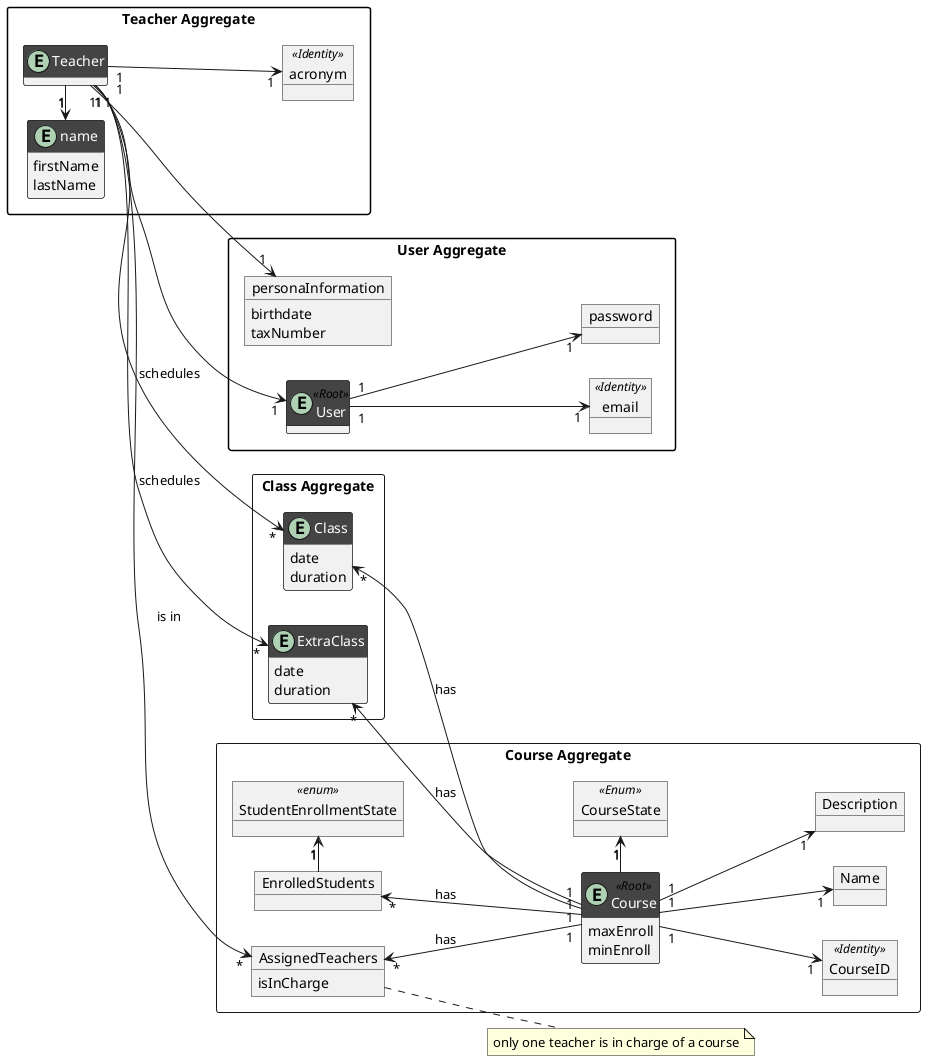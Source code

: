 @startuml
hide methods
left to right direction
skinparam classAttributeIconSize 0
skinparam classFontColor automatic
skinparam classHeaderBackgroundColor #4
skinparam packageStyle rectangle


'//--//--//--//--//--/ User /--//--//--//--//--//--//

package "User Aggregate"{

    Entity User <<Root>> {
    }

    Object email <<Identity>> {
    }

    Object personaInformation {
        birthdate
        taxNumber
    }

    Object password{
    }

}

package "Teacher Aggregate" {

    Entity designationTeacher as "name"{
    firstName
    lastName
    }

    Entity Teacher {
    }

    Object acronym <<Identity>>{
    }

    Teacher "1" -l-> "1" designationTeacher
}

'//--//--//--//--//--/ Course /--//--//--//--//--//--//
package "Course Aggregate" <<Rectangle>> {

Entity Course <<Root>>
{
    maxEnroll
    minEnroll
}

Object CourseID <<Identity>>{
}

Object Name {
}

Object CourseState <<enum>> {
}
Object StudentEnrollmentState <<enum>> {
}

Object Description {
}


Object EnrolledStudents {
}

Object AssignedTeachers{
    isInCharge
}

Object CourseState <<Enum>> {

}

}

package "Class Aggregate" <<Rectangle>> {
    Entity Class
    {
        date
        duration
    }

    Entity ExtraClass
    {
        date
        duration
    }
}

'//--//--//

'//--//--//--//--//--/ User /--//--//--//--//--//--//

    User "1" <-- "1" Teacher

    User "1" --> "1" password
    Teacher "1" --> "1"acronym
    User "1"-->"1" email

    Teacher "1" --> "1" personaInformation

'//--//--//--//--//--/ Exam /--//--//--//--//--//--//

'//--//--//--//--//--/ Board /--//--//--//--//--//--//

'//--//--//--//--//--/ Meeting /--//--//--//--//--//--//

'//--//--//--//--//--/ Course /--//--//--//--//--//--//

    Class "*" <--l- "1" Course : has
    ExtraClass "*" <-- "1" Course : has
    Teacher "1" --> "*" Class : schedules
    Teacher "1" --> "*" ExtraClass : schedules
    Teacher "1" --> "*" AssignedTeachers : is in
    AssignedTeachers "*" <-- "1" Course : has
    EnrolledStudents "*" <-- "1" Course : has
    Course "1"-r->"1" CourseState
    Course "1" --> "1" CourseID
    Course "1"-->"1" Name
    Course "1"--> "1"Description
    EnrolledStudents"1" -r-> "1"StudentEnrollmentState

    note right of AssignedTeachers : only one teacher is in charge of a course
@enduml